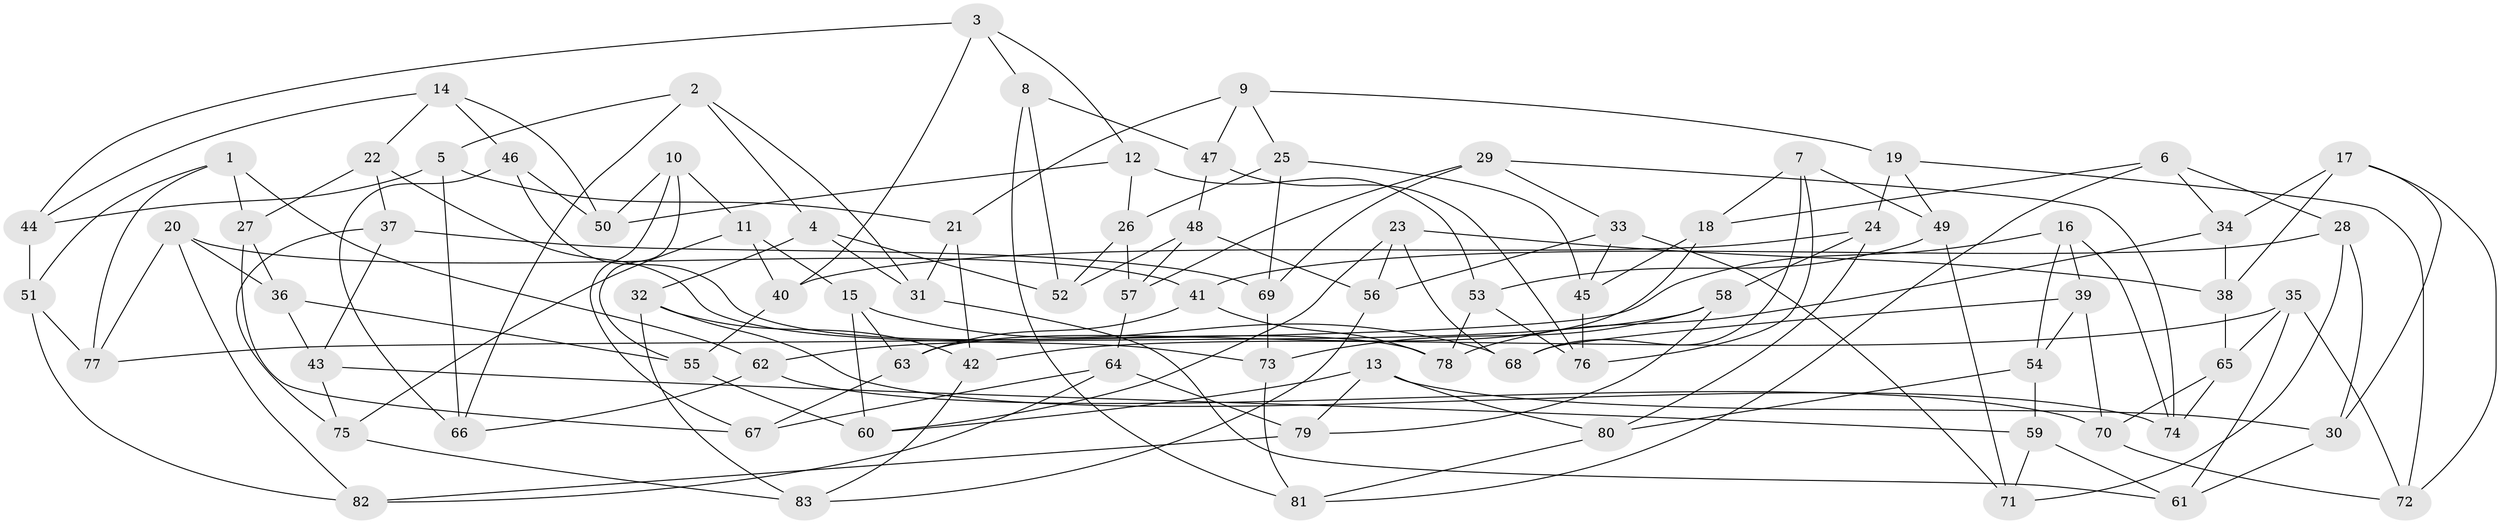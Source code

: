 // Generated by graph-tools (version 1.1) at 2025/50/03/09/25 03:50:55]
// undirected, 83 vertices, 166 edges
graph export_dot {
graph [start="1"]
  node [color=gray90,style=filled];
  1;
  2;
  3;
  4;
  5;
  6;
  7;
  8;
  9;
  10;
  11;
  12;
  13;
  14;
  15;
  16;
  17;
  18;
  19;
  20;
  21;
  22;
  23;
  24;
  25;
  26;
  27;
  28;
  29;
  30;
  31;
  32;
  33;
  34;
  35;
  36;
  37;
  38;
  39;
  40;
  41;
  42;
  43;
  44;
  45;
  46;
  47;
  48;
  49;
  50;
  51;
  52;
  53;
  54;
  55;
  56;
  57;
  58;
  59;
  60;
  61;
  62;
  63;
  64;
  65;
  66;
  67;
  68;
  69;
  70;
  71;
  72;
  73;
  74;
  75;
  76;
  77;
  78;
  79;
  80;
  81;
  82;
  83;
  1 -- 27;
  1 -- 51;
  1 -- 77;
  1 -- 62;
  2 -- 31;
  2 -- 66;
  2 -- 5;
  2 -- 4;
  3 -- 44;
  3 -- 8;
  3 -- 12;
  3 -- 40;
  4 -- 52;
  4 -- 31;
  4 -- 32;
  5 -- 21;
  5 -- 66;
  5 -- 44;
  6 -- 18;
  6 -- 34;
  6 -- 81;
  6 -- 28;
  7 -- 76;
  7 -- 49;
  7 -- 68;
  7 -- 18;
  8 -- 47;
  8 -- 52;
  8 -- 81;
  9 -- 19;
  9 -- 47;
  9 -- 21;
  9 -- 25;
  10 -- 11;
  10 -- 55;
  10 -- 50;
  10 -- 67;
  11 -- 40;
  11 -- 15;
  11 -- 75;
  12 -- 53;
  12 -- 50;
  12 -- 26;
  13 -- 80;
  13 -- 79;
  13 -- 30;
  13 -- 60;
  14 -- 50;
  14 -- 22;
  14 -- 44;
  14 -- 46;
  15 -- 68;
  15 -- 63;
  15 -- 60;
  16 -- 39;
  16 -- 54;
  16 -- 77;
  16 -- 74;
  17 -- 38;
  17 -- 30;
  17 -- 34;
  17 -- 72;
  18 -- 45;
  18 -- 63;
  19 -- 72;
  19 -- 49;
  19 -- 24;
  20 -- 36;
  20 -- 41;
  20 -- 77;
  20 -- 82;
  21 -- 42;
  21 -- 31;
  22 -- 27;
  22 -- 37;
  22 -- 73;
  23 -- 68;
  23 -- 60;
  23 -- 38;
  23 -- 56;
  24 -- 80;
  24 -- 40;
  24 -- 58;
  25 -- 26;
  25 -- 69;
  25 -- 45;
  26 -- 57;
  26 -- 52;
  27 -- 36;
  27 -- 67;
  28 -- 41;
  28 -- 30;
  28 -- 71;
  29 -- 74;
  29 -- 57;
  29 -- 69;
  29 -- 33;
  30 -- 61;
  31 -- 61;
  32 -- 74;
  32 -- 83;
  32 -- 42;
  33 -- 56;
  33 -- 71;
  33 -- 45;
  34 -- 78;
  34 -- 38;
  35 -- 65;
  35 -- 42;
  35 -- 61;
  35 -- 72;
  36 -- 55;
  36 -- 43;
  37 -- 43;
  37 -- 75;
  37 -- 69;
  38 -- 65;
  39 -- 68;
  39 -- 70;
  39 -- 54;
  40 -- 55;
  41 -- 78;
  41 -- 63;
  42 -- 83;
  43 -- 75;
  43 -- 59;
  44 -- 51;
  45 -- 76;
  46 -- 50;
  46 -- 78;
  46 -- 66;
  47 -- 48;
  47 -- 76;
  48 -- 56;
  48 -- 52;
  48 -- 57;
  49 -- 71;
  49 -- 53;
  51 -- 82;
  51 -- 77;
  53 -- 78;
  53 -- 76;
  54 -- 80;
  54 -- 59;
  55 -- 60;
  56 -- 83;
  57 -- 64;
  58 -- 73;
  58 -- 62;
  58 -- 79;
  59 -- 61;
  59 -- 71;
  62 -- 70;
  62 -- 66;
  63 -- 67;
  64 -- 79;
  64 -- 82;
  64 -- 67;
  65 -- 74;
  65 -- 70;
  69 -- 73;
  70 -- 72;
  73 -- 81;
  75 -- 83;
  79 -- 82;
  80 -- 81;
}
